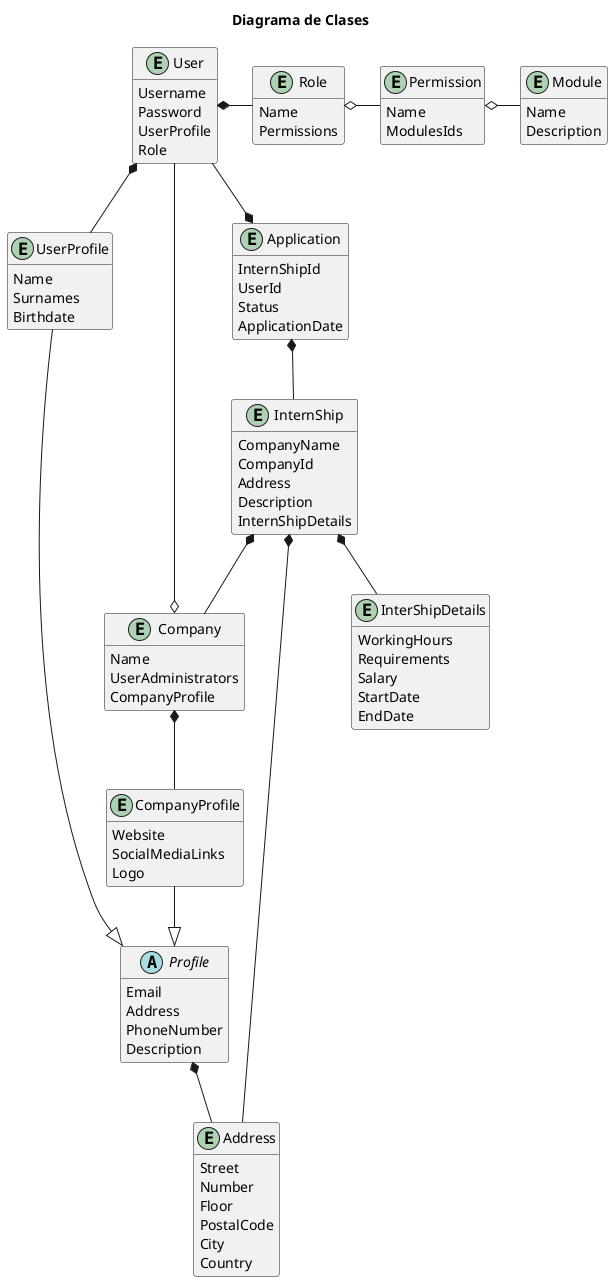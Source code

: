 @startuml Diagrama_de_Clases

title Diagrama de Clases

'!theme amiga
skinparam backgroundColor white
skinparam defaultFontName Arial

hide empty members

entity User 
{
    Username
    Password
    UserProfile
    Role
}

entity Company{
    Name
    UserAdministrators
    CompanyProfile
}

entity CompanyProfile{
    Website
    SocialMediaLinks
    Logo
}

abstract Profile{
    Email
    Address
    PhoneNumber
    Description
}

entity UserProfile{
    Name
    Surnames
    Birthdate
}

entity Address{
    Street
    Number
    Floor
    PostalCode
    City
    Country
}

entity Role{
    Name
    Permissions
}

entity Permission{
    Name
    ModulesIds
}

entity Module{
    Name
    Description
}

entity InternShip{
    CompanyName
    CompanyId
    Address
    Description
    InternShipDetails
}

entity InterShipDetails{
    WorkingHours
    Requirements
    Salary
    StartDate
    EndDate
}

entity Application {
    InternShipId
    UserId
    Status
    ApplicationDate
}

User *- Role
User *- UserProfile
Role o- Permission
Permission o- Module

Company o-right- User
Company *-down- CompanyProfile

CompanyProfile --|> Profile
UserProfile --|> Profile
Profile *-- Address

InternShip *-- InterShipDetails
InternShip *-- Company
InternShip *-- Address

Application *-- InternShip
Application *-up- User



@enduml